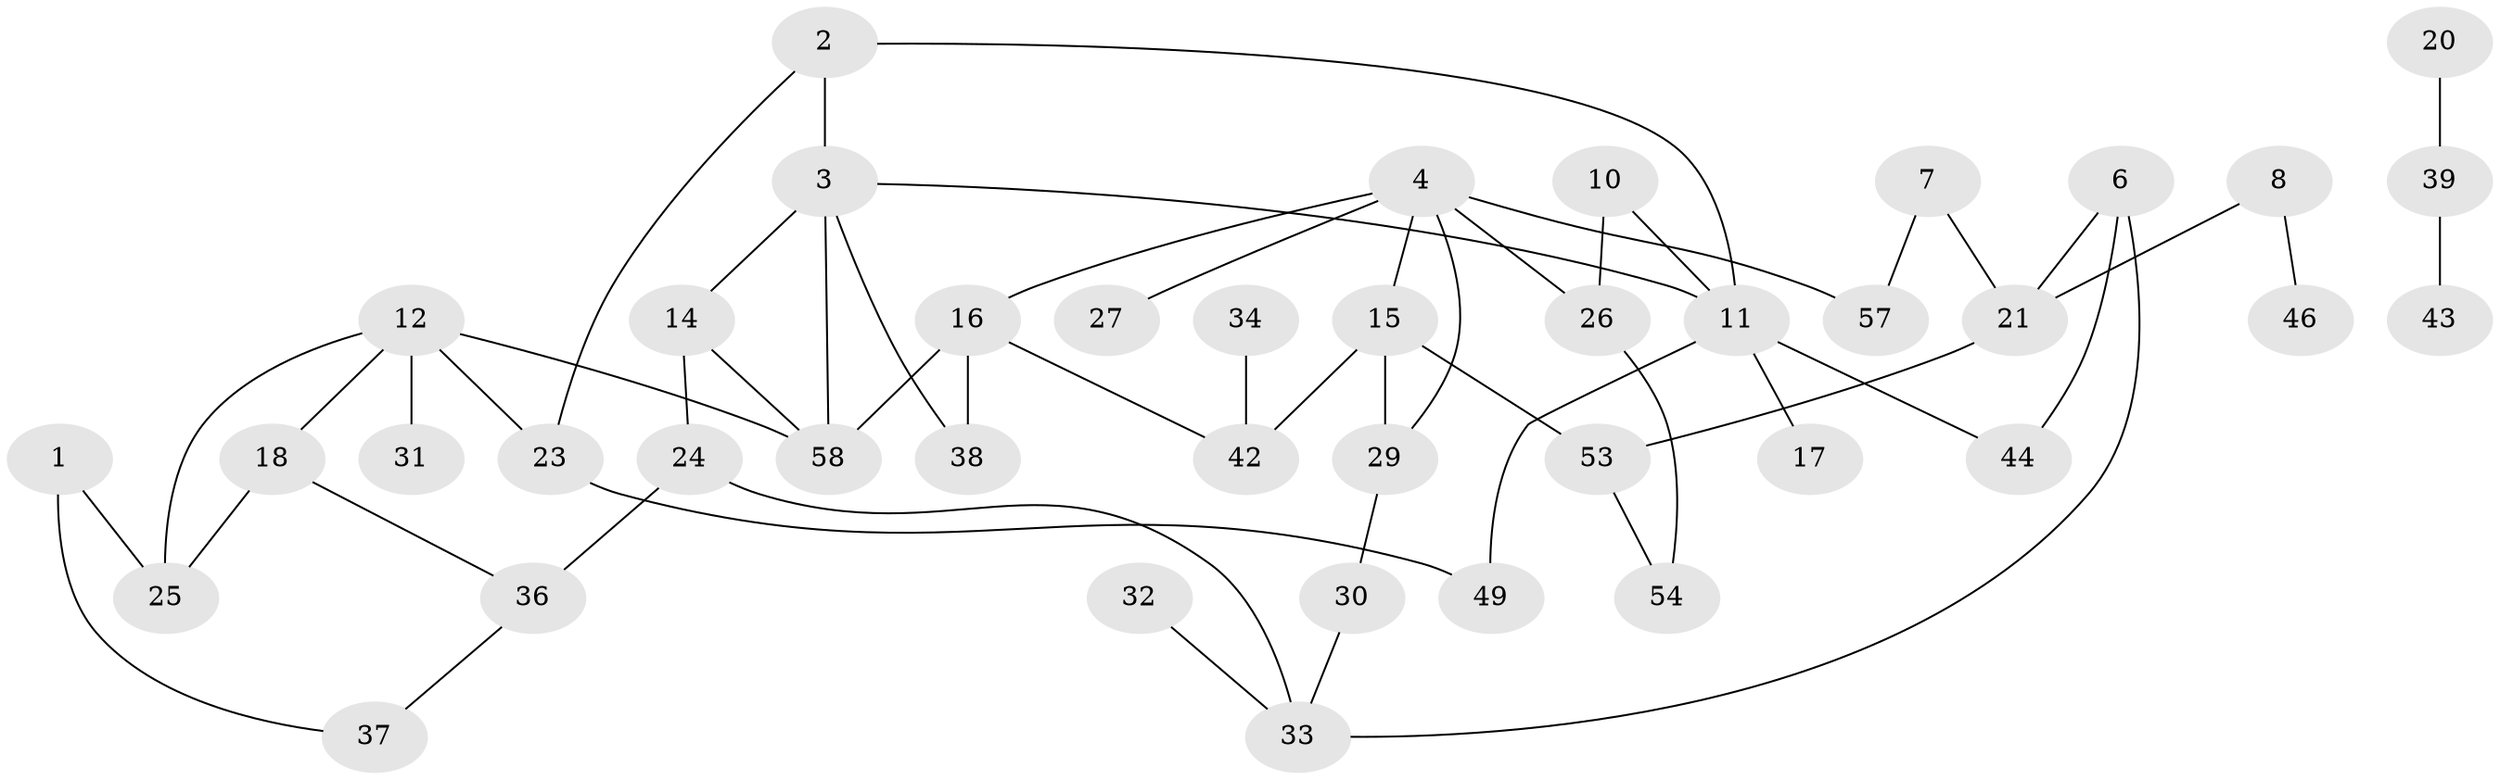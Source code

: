 // original degree distribution, {1: 0.25217391304347825, 5: 0.05217391304347826, 3: 0.23478260869565218, 0: 0.1391304347826087, 4: 0.05217391304347826, 2: 0.26956521739130435}
// Generated by graph-tools (version 1.1) at 2025/33/03/09/25 02:33:59]
// undirected, 41 vertices, 55 edges
graph export_dot {
graph [start="1"]
  node [color=gray90,style=filled];
  1;
  2;
  3;
  4;
  6;
  7;
  8;
  10;
  11;
  12;
  14;
  15;
  16;
  17;
  18;
  20;
  21;
  23;
  24;
  25;
  26;
  27;
  29;
  30;
  31;
  32;
  33;
  34;
  36;
  37;
  38;
  39;
  42;
  43;
  44;
  46;
  49;
  53;
  54;
  57;
  58;
  1 -- 25 [weight=1.0];
  1 -- 37 [weight=1.0];
  2 -- 3 [weight=1.0];
  2 -- 11 [weight=1.0];
  2 -- 23 [weight=1.0];
  3 -- 11 [weight=1.0];
  3 -- 14 [weight=1.0];
  3 -- 38 [weight=1.0];
  3 -- 58 [weight=1.0];
  4 -- 15 [weight=1.0];
  4 -- 16 [weight=1.0];
  4 -- 26 [weight=1.0];
  4 -- 27 [weight=1.0];
  4 -- 29 [weight=1.0];
  4 -- 57 [weight=1.0];
  6 -- 21 [weight=1.0];
  6 -- 33 [weight=1.0];
  6 -- 44 [weight=1.0];
  7 -- 21 [weight=1.0];
  7 -- 57 [weight=1.0];
  8 -- 21 [weight=1.0];
  8 -- 46 [weight=1.0];
  10 -- 11 [weight=1.0];
  10 -- 26 [weight=1.0];
  11 -- 17 [weight=1.0];
  11 -- 44 [weight=1.0];
  11 -- 49 [weight=1.0];
  12 -- 18 [weight=1.0];
  12 -- 23 [weight=1.0];
  12 -- 25 [weight=1.0];
  12 -- 31 [weight=1.0];
  12 -- 58 [weight=1.0];
  14 -- 24 [weight=1.0];
  14 -- 58 [weight=1.0];
  15 -- 29 [weight=1.0];
  15 -- 42 [weight=1.0];
  15 -- 53 [weight=1.0];
  16 -- 38 [weight=1.0];
  16 -- 42 [weight=1.0];
  16 -- 58 [weight=1.0];
  18 -- 25 [weight=1.0];
  18 -- 36 [weight=1.0];
  20 -- 39 [weight=1.0];
  21 -- 53 [weight=1.0];
  23 -- 49 [weight=1.0];
  24 -- 33 [weight=1.0];
  24 -- 36 [weight=2.0];
  26 -- 54 [weight=1.0];
  29 -- 30 [weight=1.0];
  30 -- 33 [weight=1.0];
  32 -- 33 [weight=1.0];
  34 -- 42 [weight=1.0];
  36 -- 37 [weight=1.0];
  39 -- 43 [weight=1.0];
  53 -- 54 [weight=1.0];
}
